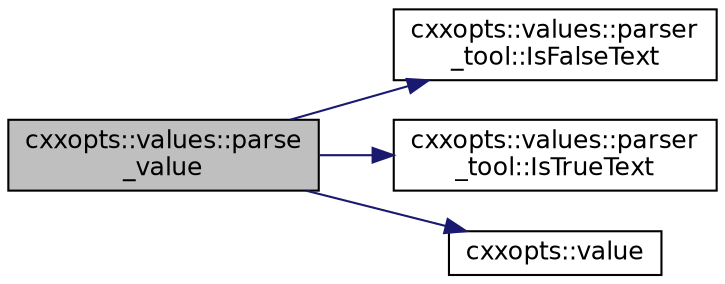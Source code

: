 digraph "cxxopts::values::parse_value"
{
 // INTERACTIVE_SVG=YES
 // LATEX_PDF_SIZE
  edge [fontname="Helvetica",fontsize="12",labelfontname="Helvetica",labelfontsize="12"];
  node [fontname="Helvetica",fontsize="12",shape=record];
  rankdir="LR";
  Node1 [label="cxxopts::values::parse\l_value",height=0.2,width=0.4,color="black", fillcolor="grey75", style="filled", fontcolor="black",tooltip=" "];
  Node1 -> Node2 [color="midnightblue",fontsize="12",style="solid",fontname="Helvetica"];
  Node2 [label="cxxopts::values::parser\l_tool::IsFalseText",height=0.2,width=0.4,color="black", fillcolor="white", style="filled",URL="$a00056.html#aef26707302ebd8565487e8d6268c2285",tooltip=" "];
  Node1 -> Node3 [color="midnightblue",fontsize="12",style="solid",fontname="Helvetica"];
  Node3 [label="cxxopts::values::parser\l_tool::IsTrueText",height=0.2,width=0.4,color="black", fillcolor="white", style="filled",URL="$a00056.html#a1b7a1e0063d8f2dd9dc02ada983a1aec",tooltip=" "];
  Node1 -> Node4 [color="midnightblue",fontsize="12",style="solid",fontname="Helvetica"];
  Node4 [label="cxxopts::value",height=0.2,width=0.4,color="black", fillcolor="white", style="filled",URL="$a00053.html#a6b58e451713ebbf12866c1cd8e0a66ab",tooltip=" "];
}
